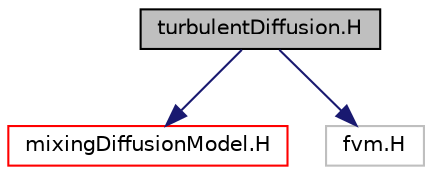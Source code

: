 digraph "turbulentDiffusion.H"
{
  bgcolor="transparent";
  edge [fontname="Helvetica",fontsize="10",labelfontname="Helvetica",labelfontsize="10"];
  node [fontname="Helvetica",fontsize="10",shape=record];
  Node0 [label="turbulentDiffusion.H",height=0.2,width=0.4,color="black", fillcolor="grey75", style="filled", fontcolor="black"];
  Node0 -> Node1 [color="midnightblue",fontsize="10",style="solid",fontname="Helvetica"];
  Node1 [label="mixingDiffusionModel.H",height=0.2,width=0.4,color="red",URL="$a00077.html"];
  Node0 -> Node7 [color="midnightblue",fontsize="10",style="solid",fontname="Helvetica"];
  Node7 [label="fvm.H",height=0.2,width=0.4,color="grey75"];
}
